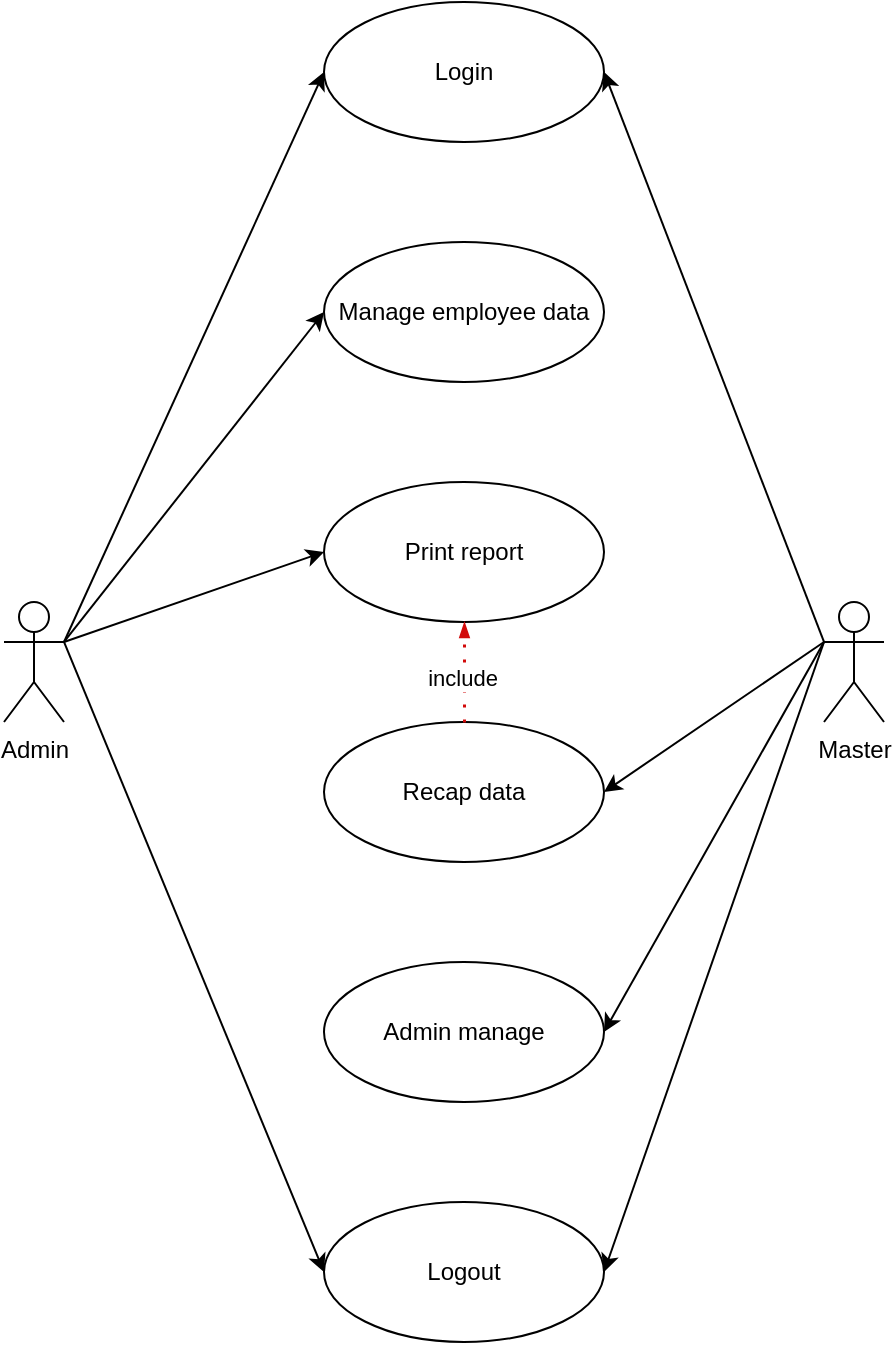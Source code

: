 <mxfile version="24.7.17">
  <diagram name="Page-1" id="HQJq92zMsxuE64h6wLN-">
    <mxGraphModel dx="794" dy="1661" grid="1" gridSize="10" guides="1" tooltips="1" connect="1" arrows="1" fold="1" page="1" pageScale="1" pageWidth="827" pageHeight="1169" math="0" shadow="0">
      <root>
        <mxCell id="0" />
        <mxCell id="1" parent="0" />
        <mxCell id="b1py8tVrjncuLa3HCKDx-9" style="rounded=0;orthogonalLoop=1;jettySize=auto;html=1;exitX=1;exitY=0.333;exitDx=0;exitDy=0;exitPerimeter=0;entryX=0;entryY=0.5;entryDx=0;entryDy=0;" parent="1" source="b1py8tVrjncuLa3HCKDx-1" target="b1py8tVrjncuLa3HCKDx-5" edge="1">
          <mxGeometry relative="1" as="geometry" />
        </mxCell>
        <mxCell id="b1py8tVrjncuLa3HCKDx-11" style="rounded=0;orthogonalLoop=1;jettySize=auto;html=1;exitX=1;exitY=0.333;exitDx=0;exitDy=0;exitPerimeter=0;entryX=0;entryY=0.5;entryDx=0;entryDy=0;" parent="1" source="b1py8tVrjncuLa3HCKDx-1" target="b1py8tVrjncuLa3HCKDx-6" edge="1">
          <mxGeometry relative="1" as="geometry" />
        </mxCell>
        <mxCell id="b1py8tVrjncuLa3HCKDx-16" style="rounded=0;orthogonalLoop=1;jettySize=auto;html=1;exitX=1;exitY=0.333;exitDx=0;exitDy=0;exitPerimeter=0;entryX=0;entryY=0.5;entryDx=0;entryDy=0;" parent="1" source="b1py8tVrjncuLa3HCKDx-1" target="b1py8tVrjncuLa3HCKDx-14" edge="1">
          <mxGeometry relative="1" as="geometry" />
        </mxCell>
        <mxCell id="hGJ36mfk7C6TkPY67dTO-3" style="rounded=0;orthogonalLoop=1;jettySize=auto;html=1;exitX=1;exitY=0.333;exitDx=0;exitDy=0;exitPerimeter=0;entryX=0;entryY=0.5;entryDx=0;entryDy=0;" edge="1" parent="1" source="b1py8tVrjncuLa3HCKDx-1" target="b1py8tVrjncuLa3HCKDx-7">
          <mxGeometry relative="1" as="geometry" />
        </mxCell>
        <mxCell id="b1py8tVrjncuLa3HCKDx-1" value="Admin" style="shape=umlActor;verticalLabelPosition=bottom;verticalAlign=top;html=1;outlineConnect=0;" parent="1" vertex="1">
          <mxGeometry x="200" y="-810" width="30" height="60" as="geometry" />
        </mxCell>
        <mxCell id="b1py8tVrjncuLa3HCKDx-10" style="rounded=0;orthogonalLoop=1;jettySize=auto;html=1;exitX=0;exitY=0.333;exitDx=0;exitDy=0;exitPerimeter=0;entryX=1;entryY=0.5;entryDx=0;entryDy=0;" parent="1" source="b1py8tVrjncuLa3HCKDx-4" target="b1py8tVrjncuLa3HCKDx-5" edge="1">
          <mxGeometry relative="1" as="geometry" />
        </mxCell>
        <mxCell id="b1py8tVrjncuLa3HCKDx-17" style="rounded=0;orthogonalLoop=1;jettySize=auto;html=1;exitX=0;exitY=0.333;exitDx=0;exitDy=0;exitPerimeter=0;entryX=1;entryY=0.5;entryDx=0;entryDy=0;" parent="1" source="b1py8tVrjncuLa3HCKDx-4" target="b1py8tVrjncuLa3HCKDx-14" edge="1">
          <mxGeometry relative="1" as="geometry" />
        </mxCell>
        <mxCell id="b1py8tVrjncuLa3HCKDx-18" style="rounded=0;orthogonalLoop=1;jettySize=auto;html=1;exitX=0;exitY=0.333;exitDx=0;exitDy=0;exitPerimeter=0;entryX=1;entryY=0.5;entryDx=0;entryDy=0;" parent="1" source="b1py8tVrjncuLa3HCKDx-4" target="b1py8tVrjncuLa3HCKDx-8" edge="1">
          <mxGeometry relative="1" as="geometry" />
        </mxCell>
        <mxCell id="hGJ36mfk7C6TkPY67dTO-2" style="rounded=0;orthogonalLoop=1;jettySize=auto;html=1;exitX=0;exitY=0.333;exitDx=0;exitDy=0;exitPerimeter=0;entryX=1;entryY=0.5;entryDx=0;entryDy=0;" edge="1" parent="1" source="b1py8tVrjncuLa3HCKDx-4" target="hGJ36mfk7C6TkPY67dTO-1">
          <mxGeometry relative="1" as="geometry" />
        </mxCell>
        <mxCell id="b1py8tVrjncuLa3HCKDx-4" value="Master" style="shape=umlActor;verticalLabelPosition=bottom;verticalAlign=top;html=1;outlineConnect=0;" parent="1" vertex="1">
          <mxGeometry x="610" y="-810" width="30" height="60" as="geometry" />
        </mxCell>
        <mxCell id="b1py8tVrjncuLa3HCKDx-5" value="Login" style="ellipse;whiteSpace=wrap;html=1;" parent="1" vertex="1">
          <mxGeometry x="360" y="-1110" width="140" height="70" as="geometry" />
        </mxCell>
        <mxCell id="b1py8tVrjncuLa3HCKDx-6" value="Manage employee data" style="ellipse;whiteSpace=wrap;html=1;" parent="1" vertex="1">
          <mxGeometry x="360" y="-990" width="140" height="70" as="geometry" />
        </mxCell>
        <mxCell id="b1py8tVrjncuLa3HCKDx-7" value="Print report" style="ellipse;whiteSpace=wrap;html=1;" parent="1" vertex="1">
          <mxGeometry x="360" y="-870" width="140" height="70" as="geometry" />
        </mxCell>
        <mxCell id="b1py8tVrjncuLa3HCKDx-8" value="Recap data" style="ellipse;whiteSpace=wrap;html=1;" parent="1" vertex="1">
          <mxGeometry x="360" y="-750" width="140" height="70" as="geometry" />
        </mxCell>
        <mxCell id="b1py8tVrjncuLa3HCKDx-14" value="Logout" style="ellipse;whiteSpace=wrap;html=1;" parent="1" vertex="1">
          <mxGeometry x="360" y="-510" width="140" height="70" as="geometry" />
        </mxCell>
        <mxCell id="b1py8tVrjncuLa3HCKDx-21" value="" style="endArrow=blockThin;html=1;strokeColor=#d20a0a;bendable=1;rounded=0;endFill=1;endSize=4;startArrow=none;startFill=0;startSize=4;jumpStyle=none;jumpSize=0;targetPerimeterSpacing=15;dashed=1;strokeWidth=1.5;dashPattern=1 4;exitX=0.5;exitY=0;exitDx=0;exitDy=0;entryX=0.5;entryY=1;entryDx=0;entryDy=0;" parent="1" source="b1py8tVrjncuLa3HCKDx-8" target="b1py8tVrjncuLa3HCKDx-7" edge="1">
          <mxGeometry width="50" height="50" relative="1" as="geometry">
            <mxPoint x="350" y="-740" as="sourcePoint" />
            <mxPoint x="470" y="-740" as="targetPoint" />
          </mxGeometry>
        </mxCell>
        <mxCell id="b1py8tVrjncuLa3HCKDx-22" value="include" style="edgeLabel;html=1;align=center;verticalAlign=middle;resizable=0;points=[];" parent="b1py8tVrjncuLa3HCKDx-21" vertex="1" connectable="0">
          <mxGeometry x="-0.093" y="1" relative="1" as="geometry">
            <mxPoint as="offset" />
          </mxGeometry>
        </mxCell>
        <mxCell id="hGJ36mfk7C6TkPY67dTO-1" value="Admin manage" style="ellipse;whiteSpace=wrap;html=1;" vertex="1" parent="1">
          <mxGeometry x="360" y="-630" width="140" height="70" as="geometry" />
        </mxCell>
      </root>
    </mxGraphModel>
  </diagram>
</mxfile>
